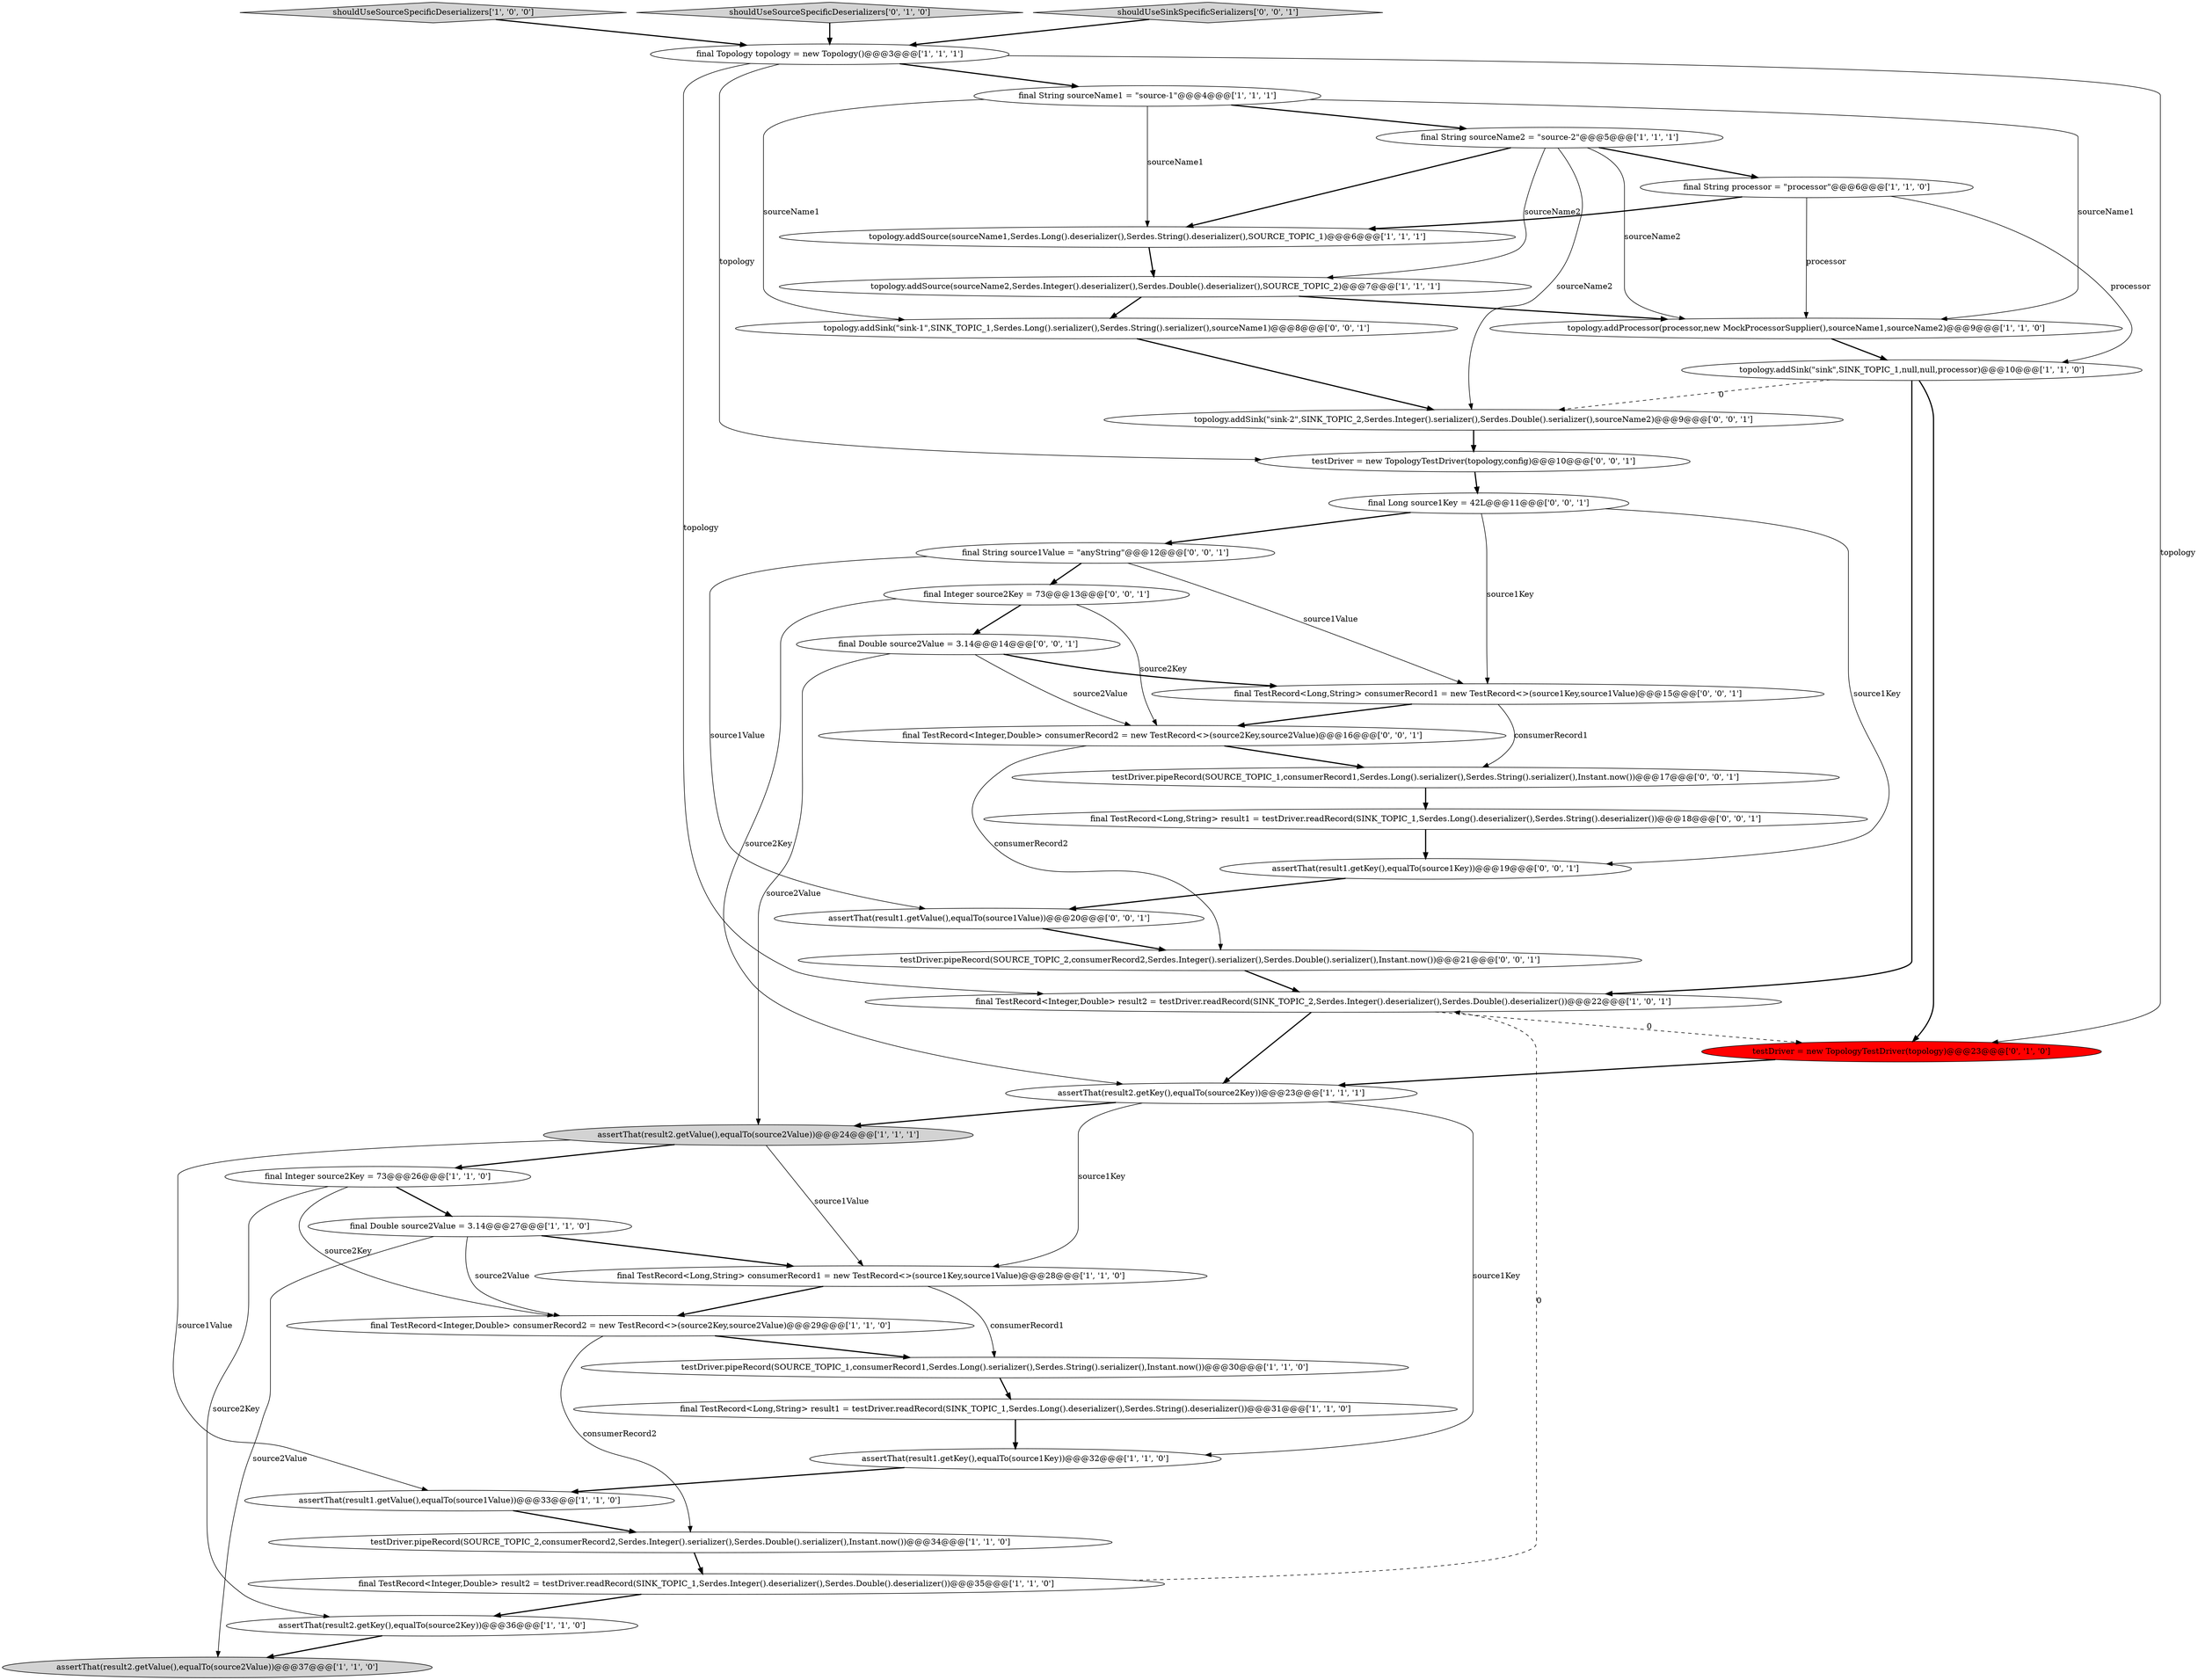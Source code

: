 digraph {
27 [style = filled, label = "testDriver.pipeRecord(SOURCE_TOPIC_2,consumerRecord2,Serdes.Integer().serializer(),Serdes.Double().serializer(),Instant.now())@@@21@@@['0', '0', '1']", fillcolor = white, shape = ellipse image = "AAA0AAABBB3BBB"];
31 [style = filled, label = "topology.addSink(\"sink-2\",SINK_TOPIC_2,Serdes.Integer().serializer(),Serdes.Double().serializer(),sourceName2)@@@9@@@['0', '0', '1']", fillcolor = white, shape = ellipse image = "AAA0AAABBB3BBB"];
35 [style = filled, label = "assertThat(result1.getKey(),equalTo(source1Key))@@@19@@@['0', '0', '1']", fillcolor = white, shape = ellipse image = "AAA0AAABBB3BBB"];
5 [style = filled, label = "final TestRecord<Integer,Double> consumerRecord2 = new TestRecord<>(source2Key,source2Value)@@@29@@@['1', '1', '0']", fillcolor = white, shape = ellipse image = "AAA0AAABBB1BBB"];
8 [style = filled, label = "topology.addSource(sourceName2,Serdes.Integer().deserializer(),Serdes.Double().deserializer(),SOURCE_TOPIC_2)@@@7@@@['1', '1', '1']", fillcolor = white, shape = ellipse image = "AAA0AAABBB1BBB"];
15 [style = filled, label = "testDriver.pipeRecord(SOURCE_TOPIC_2,consumerRecord2,Serdes.Integer().serializer(),Serdes.Double().serializer(),Instant.now())@@@34@@@['1', '1', '0']", fillcolor = white, shape = ellipse image = "AAA0AAABBB1BBB"];
3 [style = filled, label = "final String processor = \"processor\"@@@6@@@['1', '1', '0']", fillcolor = white, shape = ellipse image = "AAA0AAABBB1BBB"];
18 [style = filled, label = "assertThat(result2.getValue(),equalTo(source2Value))@@@24@@@['1', '1', '1']", fillcolor = lightgray, shape = ellipse image = "AAA0AAABBB1BBB"];
13 [style = filled, label = "assertThat(result1.getValue(),equalTo(source1Value))@@@33@@@['1', '1', '0']", fillcolor = white, shape = ellipse image = "AAA0AAABBB1BBB"];
22 [style = filled, label = "testDriver.pipeRecord(SOURCE_TOPIC_1,consumerRecord1,Serdes.Long().serializer(),Serdes.String().serializer(),Instant.now())@@@30@@@['1', '1', '0']", fillcolor = white, shape = ellipse image = "AAA0AAABBB1BBB"];
38 [style = filled, label = "final TestRecord<Integer,Double> consumerRecord2 = new TestRecord<>(source2Key,source2Value)@@@16@@@['0', '0', '1']", fillcolor = white, shape = ellipse image = "AAA0AAABBB3BBB"];
26 [style = filled, label = "assertThat(result1.getValue(),equalTo(source1Value))@@@20@@@['0', '0', '1']", fillcolor = white, shape = ellipse image = "AAA0AAABBB3BBB"];
2 [style = filled, label = "final TestRecord<Integer,Double> result2 = testDriver.readRecord(SINK_TOPIC_1,Serdes.Integer().deserializer(),Serdes.Double().deserializer())@@@35@@@['1', '1', '0']", fillcolor = white, shape = ellipse image = "AAA0AAABBB1BBB"];
1 [style = filled, label = "final Double source2Value = 3.14@@@27@@@['1', '1', '0']", fillcolor = white, shape = ellipse image = "AAA0AAABBB1BBB"];
28 [style = filled, label = "final TestRecord<Long,String> consumerRecord1 = new TestRecord<>(source1Key,source1Value)@@@15@@@['0', '0', '1']", fillcolor = white, shape = ellipse image = "AAA0AAABBB3BBB"];
12 [style = filled, label = "final TestRecord<Integer,Double> result2 = testDriver.readRecord(SINK_TOPIC_2,Serdes.Integer().deserializer(),Serdes.Double().deserializer())@@@22@@@['1', '0', '1']", fillcolor = white, shape = ellipse image = "AAA0AAABBB1BBB"];
21 [style = filled, label = "topology.addProcessor(processor,new MockProcessorSupplier(),sourceName1,sourceName2)@@@9@@@['1', '1', '0']", fillcolor = white, shape = ellipse image = "AAA0AAABBB1BBB"];
4 [style = filled, label = "final Integer source2Key = 73@@@26@@@['1', '1', '0']", fillcolor = white, shape = ellipse image = "AAA0AAABBB1BBB"];
7 [style = filled, label = "final String sourceName1 = \"source-1\"@@@4@@@['1', '1', '1']", fillcolor = white, shape = ellipse image = "AAA0AAABBB1BBB"];
39 [style = filled, label = "final String source1Value = \"anyString\"@@@12@@@['0', '0', '1']", fillcolor = white, shape = ellipse image = "AAA0AAABBB3BBB"];
9 [style = filled, label = "assertThat(result1.getKey(),equalTo(source1Key))@@@32@@@['1', '1', '0']", fillcolor = white, shape = ellipse image = "AAA0AAABBB1BBB"];
34 [style = filled, label = "final Double source2Value = 3.14@@@14@@@['0', '0', '1']", fillcolor = white, shape = ellipse image = "AAA0AAABBB3BBB"];
36 [style = filled, label = "topology.addSink(\"sink-1\",SINK_TOPIC_1,Serdes.Long().serializer(),Serdes.String().serializer(),sourceName1)@@@8@@@['0', '0', '1']", fillcolor = white, shape = ellipse image = "AAA0AAABBB3BBB"];
37 [style = filled, label = "testDriver = new TopologyTestDriver(topology,config)@@@10@@@['0', '0', '1']", fillcolor = white, shape = ellipse image = "AAA0AAABBB3BBB"];
0 [style = filled, label = "assertThat(result2.getValue(),equalTo(source2Value))@@@37@@@['1', '1', '0']", fillcolor = lightgray, shape = ellipse image = "AAA0AAABBB1BBB"];
19 [style = filled, label = "assertThat(result2.getKey(),equalTo(source2Key))@@@23@@@['1', '1', '1']", fillcolor = white, shape = ellipse image = "AAA0AAABBB1BBB"];
17 [style = filled, label = "shouldUseSourceSpecificDeserializers['1', '0', '0']", fillcolor = lightgray, shape = diamond image = "AAA0AAABBB1BBB"];
6 [style = filled, label = "final TestRecord<Long,String> result1 = testDriver.readRecord(SINK_TOPIC_1,Serdes.Long().deserializer(),Serdes.String().deserializer())@@@31@@@['1', '1', '0']", fillcolor = white, shape = ellipse image = "AAA0AAABBB1BBB"];
25 [style = filled, label = "testDriver = new TopologyTestDriver(topology)@@@23@@@['0', '1', '0']", fillcolor = red, shape = ellipse image = "AAA1AAABBB2BBB"];
24 [style = filled, label = "shouldUseSourceSpecificDeserializers['0', '1', '0']", fillcolor = lightgray, shape = diamond image = "AAA0AAABBB2BBB"];
11 [style = filled, label = "final Topology topology = new Topology()@@@3@@@['1', '1', '1']", fillcolor = white, shape = ellipse image = "AAA0AAABBB1BBB"];
16 [style = filled, label = "topology.addSink(\"sink\",SINK_TOPIC_1,null,null,processor)@@@10@@@['1', '1', '0']", fillcolor = white, shape = ellipse image = "AAA0AAABBB1BBB"];
40 [style = filled, label = "final TestRecord<Long,String> result1 = testDriver.readRecord(SINK_TOPIC_1,Serdes.Long().deserializer(),Serdes.String().deserializer())@@@18@@@['0', '0', '1']", fillcolor = white, shape = ellipse image = "AAA0AAABBB3BBB"];
33 [style = filled, label = "shouldUseSinkSpecificSerializers['0', '0', '1']", fillcolor = lightgray, shape = diamond image = "AAA0AAABBB3BBB"];
10 [style = filled, label = "assertThat(result2.getKey(),equalTo(source2Key))@@@36@@@['1', '1', '0']", fillcolor = white, shape = ellipse image = "AAA0AAABBB1BBB"];
29 [style = filled, label = "final Integer source2Key = 73@@@13@@@['0', '0', '1']", fillcolor = white, shape = ellipse image = "AAA0AAABBB3BBB"];
30 [style = filled, label = "testDriver.pipeRecord(SOURCE_TOPIC_1,consumerRecord1,Serdes.Long().serializer(),Serdes.String().serializer(),Instant.now())@@@17@@@['0', '0', '1']", fillcolor = white, shape = ellipse image = "AAA0AAABBB3BBB"];
23 [style = filled, label = "final String sourceName2 = \"source-2\"@@@5@@@['1', '1', '1']", fillcolor = white, shape = ellipse image = "AAA0AAABBB1BBB"];
14 [style = filled, label = "topology.addSource(sourceName1,Serdes.Long().deserializer(),Serdes.String().deserializer(),SOURCE_TOPIC_1)@@@6@@@['1', '1', '1']", fillcolor = white, shape = ellipse image = "AAA0AAABBB1BBB"];
32 [style = filled, label = "final Long source1Key = 42L@@@11@@@['0', '0', '1']", fillcolor = white, shape = ellipse image = "AAA0AAABBB3BBB"];
20 [style = filled, label = "final TestRecord<Long,String> consumerRecord1 = new TestRecord<>(source1Key,source1Value)@@@28@@@['1', '1', '0']", fillcolor = white, shape = ellipse image = "AAA0AAABBB1BBB"];
31->37 [style = bold, label=""];
4->10 [style = solid, label="source2Key"];
15->2 [style = bold, label=""];
19->18 [style = bold, label=""];
29->19 [style = solid, label="source2Key"];
40->35 [style = bold, label=""];
39->26 [style = solid, label="source1Value"];
29->38 [style = solid, label="source2Key"];
27->12 [style = bold, label=""];
11->12 [style = solid, label="topology"];
16->31 [style = dashed, label="0"];
34->18 [style = solid, label="source2Value"];
7->36 [style = solid, label="sourceName1"];
3->14 [style = bold, label=""];
36->31 [style = bold, label=""];
28->38 [style = bold, label=""];
18->20 [style = solid, label="source1Value"];
18->13 [style = solid, label="source1Value"];
1->20 [style = bold, label=""];
19->20 [style = solid, label="source1Key"];
20->22 [style = solid, label="consumerRecord1"];
4->5 [style = solid, label="source2Key"];
16->25 [style = bold, label=""];
23->3 [style = bold, label=""];
11->37 [style = solid, label="topology"];
23->8 [style = solid, label="sourceName2"];
39->28 [style = solid, label="source1Value"];
23->31 [style = solid, label="sourceName2"];
29->34 [style = bold, label=""];
2->10 [style = bold, label=""];
28->30 [style = solid, label="consumerRecord1"];
3->16 [style = solid, label="processor"];
23->21 [style = solid, label="sourceName2"];
32->28 [style = solid, label="source1Key"];
20->5 [style = bold, label=""];
23->14 [style = bold, label=""];
1->5 [style = solid, label="source2Value"];
34->28 [style = bold, label=""];
2->12 [style = dashed, label="0"];
26->27 [style = bold, label=""];
33->11 [style = bold, label=""];
8->36 [style = bold, label=""];
38->30 [style = bold, label=""];
7->21 [style = solid, label="sourceName1"];
19->9 [style = solid, label="source1Key"];
11->25 [style = solid, label="topology"];
12->25 [style = dashed, label="0"];
18->4 [style = bold, label=""];
24->11 [style = bold, label=""];
7->23 [style = bold, label=""];
10->0 [style = bold, label=""];
1->0 [style = solid, label="source2Value"];
25->19 [style = bold, label=""];
5->15 [style = solid, label="consumerRecord2"];
21->16 [style = bold, label=""];
8->21 [style = bold, label=""];
37->32 [style = bold, label=""];
30->40 [style = bold, label=""];
32->39 [style = bold, label=""];
14->8 [style = bold, label=""];
4->1 [style = bold, label=""];
13->15 [style = bold, label=""];
32->35 [style = solid, label="source1Key"];
38->27 [style = solid, label="consumerRecord2"];
6->9 [style = bold, label=""];
12->19 [style = bold, label=""];
39->29 [style = bold, label=""];
5->22 [style = bold, label=""];
16->12 [style = bold, label=""];
35->26 [style = bold, label=""];
11->7 [style = bold, label=""];
7->14 [style = solid, label="sourceName1"];
3->21 [style = solid, label="processor"];
22->6 [style = bold, label=""];
9->13 [style = bold, label=""];
17->11 [style = bold, label=""];
34->38 [style = solid, label="source2Value"];
}
